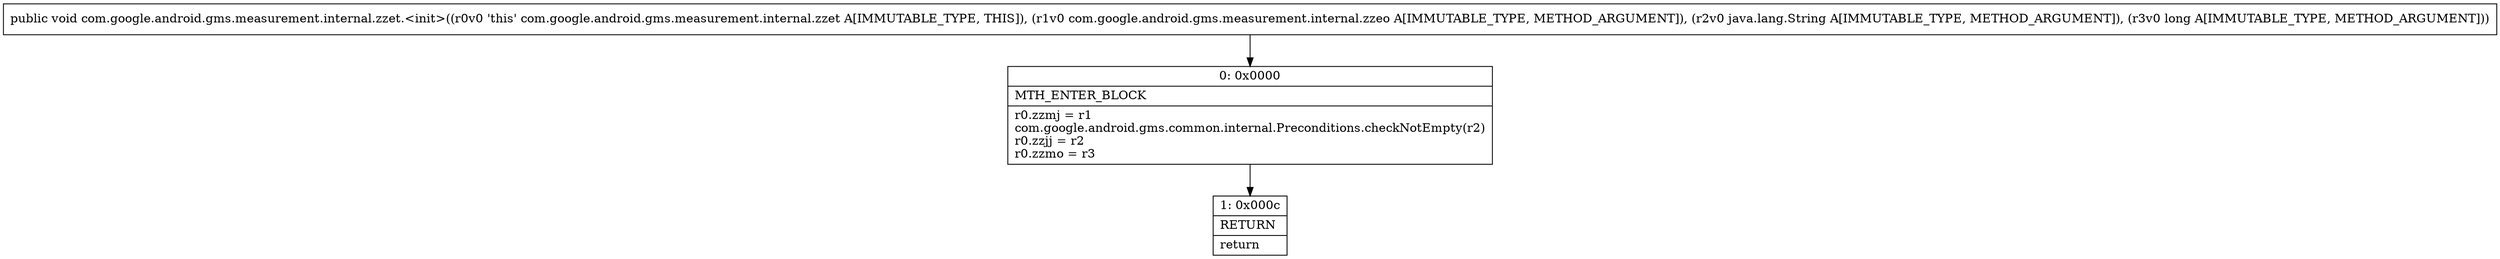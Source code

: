 digraph "CFG forcom.google.android.gms.measurement.internal.zzet.\<init\>(Lcom\/google\/android\/gms\/measurement\/internal\/zzeo;Ljava\/lang\/String;J)V" {
Node_0 [shape=record,label="{0\:\ 0x0000|MTH_ENTER_BLOCK\l|r0.zzmj = r1\lcom.google.android.gms.common.internal.Preconditions.checkNotEmpty(r2)\lr0.zzjj = r2\lr0.zzmo = r3\l}"];
Node_1 [shape=record,label="{1\:\ 0x000c|RETURN\l|return\l}"];
MethodNode[shape=record,label="{public void com.google.android.gms.measurement.internal.zzet.\<init\>((r0v0 'this' com.google.android.gms.measurement.internal.zzet A[IMMUTABLE_TYPE, THIS]), (r1v0 com.google.android.gms.measurement.internal.zzeo A[IMMUTABLE_TYPE, METHOD_ARGUMENT]), (r2v0 java.lang.String A[IMMUTABLE_TYPE, METHOD_ARGUMENT]), (r3v0 long A[IMMUTABLE_TYPE, METHOD_ARGUMENT])) }"];
MethodNode -> Node_0;
Node_0 -> Node_1;
}

